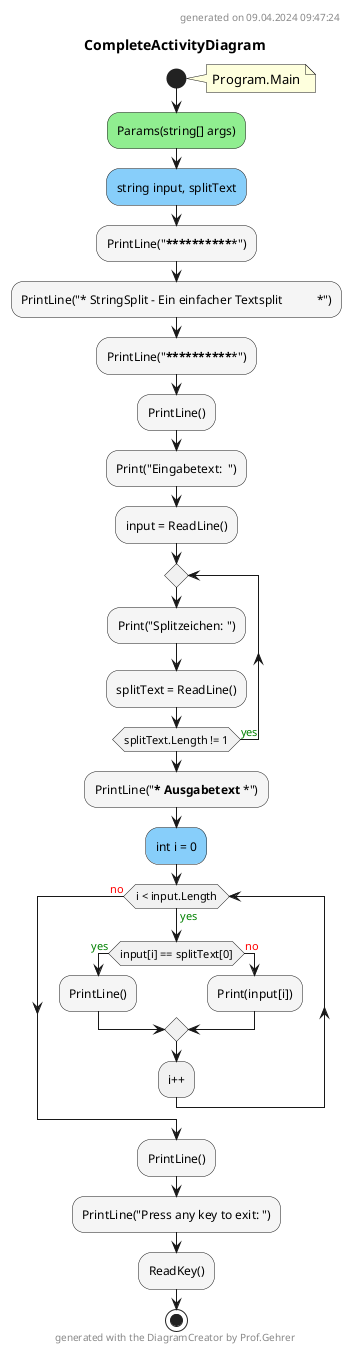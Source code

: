 @startuml CompleteActivityDiagram
header
generated on 09.04.2024 09:47:24
end header
title CompleteActivityDiagram
start
note right:  Program.Main
#LightGreen:Params(string[] args);
#LightSkyBlue:string input, splitText;
#WhiteSmoke:PrintLine("***************************************************");
#WhiteSmoke:PrintLine("* StringSplit - Ein einfacher Textsplit           *");
#WhiteSmoke:PrintLine("***************************************************");
#WhiteSmoke:PrintLine();
#WhiteSmoke:Print("Eingabetext:  ");
#WhiteSmoke:input = ReadLine();
repeat
        #WhiteSmoke:Print("Splitzeichen: ");
        #WhiteSmoke:splitText = ReadLine();
repeat while (splitText.Length != 1) is (<color:green>yes)
#WhiteSmoke:PrintLine("*** Ausgabetext ***");
#LightSkyBlue:int i = 0;
while (i < input.Length) is (<color:green>yes)
        if (input[i] == splitText[0]) then (<color:green>yes)
                #WhiteSmoke:PrintLine();
            else (<color:red>no)
                    #WhiteSmoke:Print(input[i]);
        endif
:i++;
endwhile (<color:red>no)
#WhiteSmoke:PrintLine();
#WhiteSmoke:PrintLine("Press any key to exit: ");
#WhiteSmoke:ReadKey();
stop
footer
generated with the DiagramCreator by Prof.Gehrer
end footer
@enduml
